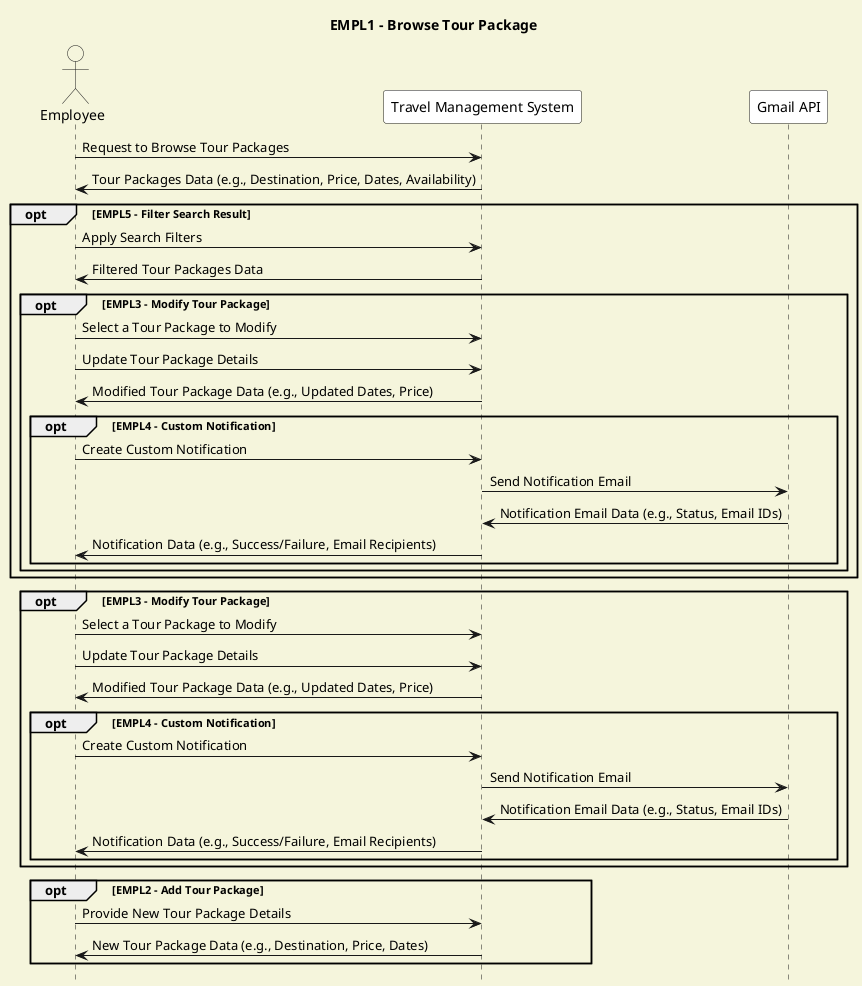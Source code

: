@startuml
title EMPL1 - Browse Tour Package

skinparam backgroundColor #F5F5DC
hide footbox

actor "Employee" as Employee #F5F5DC
participant "Travel Management System" as TMS #FFFFFF
participant "Gmail API" as GmailAPI #FFFFFF

Employee -> TMS : Request to Browse Tour Packages
TMS -> Employee : Tour Packages Data (e.g., Destination, Price, Dates, Availability)

opt EMPL5 - Filter Search Result
    Employee -> TMS : Apply Search Filters
    TMS -> Employee : Filtered Tour Packages Data
    opt EMPL3 - Modify Tour Package
        Employee -> TMS : Select a Tour Package to Modify
        Employee -> TMS : Update Tour Package Details
        TMS -> Employee : Modified Tour Package Data (e.g., Updated Dates, Price)

        opt EMPL4 - Custom Notification
            Employee -> TMS : Create Custom Notification
            TMS -> GmailAPI : Send Notification Email
            GmailAPI -> TMS : Notification Email Data (e.g., Status, Email IDs)
            TMS -> Employee : Notification Data (e.g., Success/Failure, Email Recipients)
        end
    end
end

opt EMPL3 - Modify Tour Package
    Employee -> TMS : Select a Tour Package to Modify
    Employee -> TMS : Update Tour Package Details
    TMS -> Employee : Modified Tour Package Data (e.g., Updated Dates, Price)

    opt EMPL4 - Custom Notification
        Employee -> TMS : Create Custom Notification
        TMS -> GmailAPI : Send Notification Email
        GmailAPI -> TMS : Notification Email Data (e.g., Status, Email IDs)
        TMS -> Employee : Notification Data (e.g., Success/Failure, Email Recipients)
    end
end

opt EMPL2 - Add Tour Package
    Employee -> TMS : Provide New Tour Package Details
    TMS -> Employee : New Tour Package Data (e.g., Destination, Price, Dates)
end

@enduml
